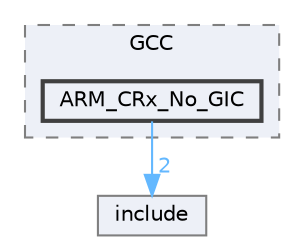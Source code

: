 digraph "D:/Projects/Raspberrypi_pico/pico_freertos_final/freertos_pico2/pico_freertos/FreeRTOS-Kernel/portable/GCC/ARM_CRx_No_GIC"
{
 // LATEX_PDF_SIZE
  bgcolor="transparent";
  edge [fontname=Helvetica,fontsize=10,labelfontname=Helvetica,labelfontsize=10];
  node [fontname=Helvetica,fontsize=10,shape=box,height=0.2,width=0.4];
  compound=true
  subgraph clusterdir_d47f747b1f9f69e8b995df24b56b1471 {
    graph [ bgcolor="#edf0f7", pencolor="grey50", label="GCC", fontname=Helvetica,fontsize=10 style="filled,dashed", URL="dir_d47f747b1f9f69e8b995df24b56b1471.html",tooltip=""]
  dir_6eb873bedc2ef9bdaddc3ea67967dde7 [label="ARM_CRx_No_GIC", fillcolor="#edf0f7", color="grey25", style="filled,bold", URL="dir_6eb873bedc2ef9bdaddc3ea67967dde7.html",tooltip=""];
  }
  dir_c69ece34c3f150cb2c6f1098178b172a [label="include", fillcolor="#edf0f7", color="grey50", style="filled", URL="dir_c69ece34c3f150cb2c6f1098178b172a.html",tooltip=""];
  dir_6eb873bedc2ef9bdaddc3ea67967dde7->dir_c69ece34c3f150cb2c6f1098178b172a [headlabel="2", labeldistance=1.5 headhref="dir_000077_000125.html" href="dir_000077_000125.html" color="steelblue1" fontcolor="steelblue1"];
}
